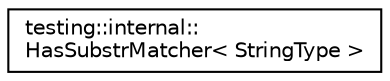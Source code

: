 digraph "Graphical Class Hierarchy"
{
  edge [fontname="Helvetica",fontsize="10",labelfontname="Helvetica",labelfontsize="10"];
  node [fontname="Helvetica",fontsize="10",shape=record];
  rankdir="LR";
  Node1 [label="testing::internal::\lHasSubstrMatcher\< StringType \>",height=0.2,width=0.4,color="black", fillcolor="white", style="filled",URL="$classtesting_1_1internal_1_1_has_substr_matcher.html"];
}
